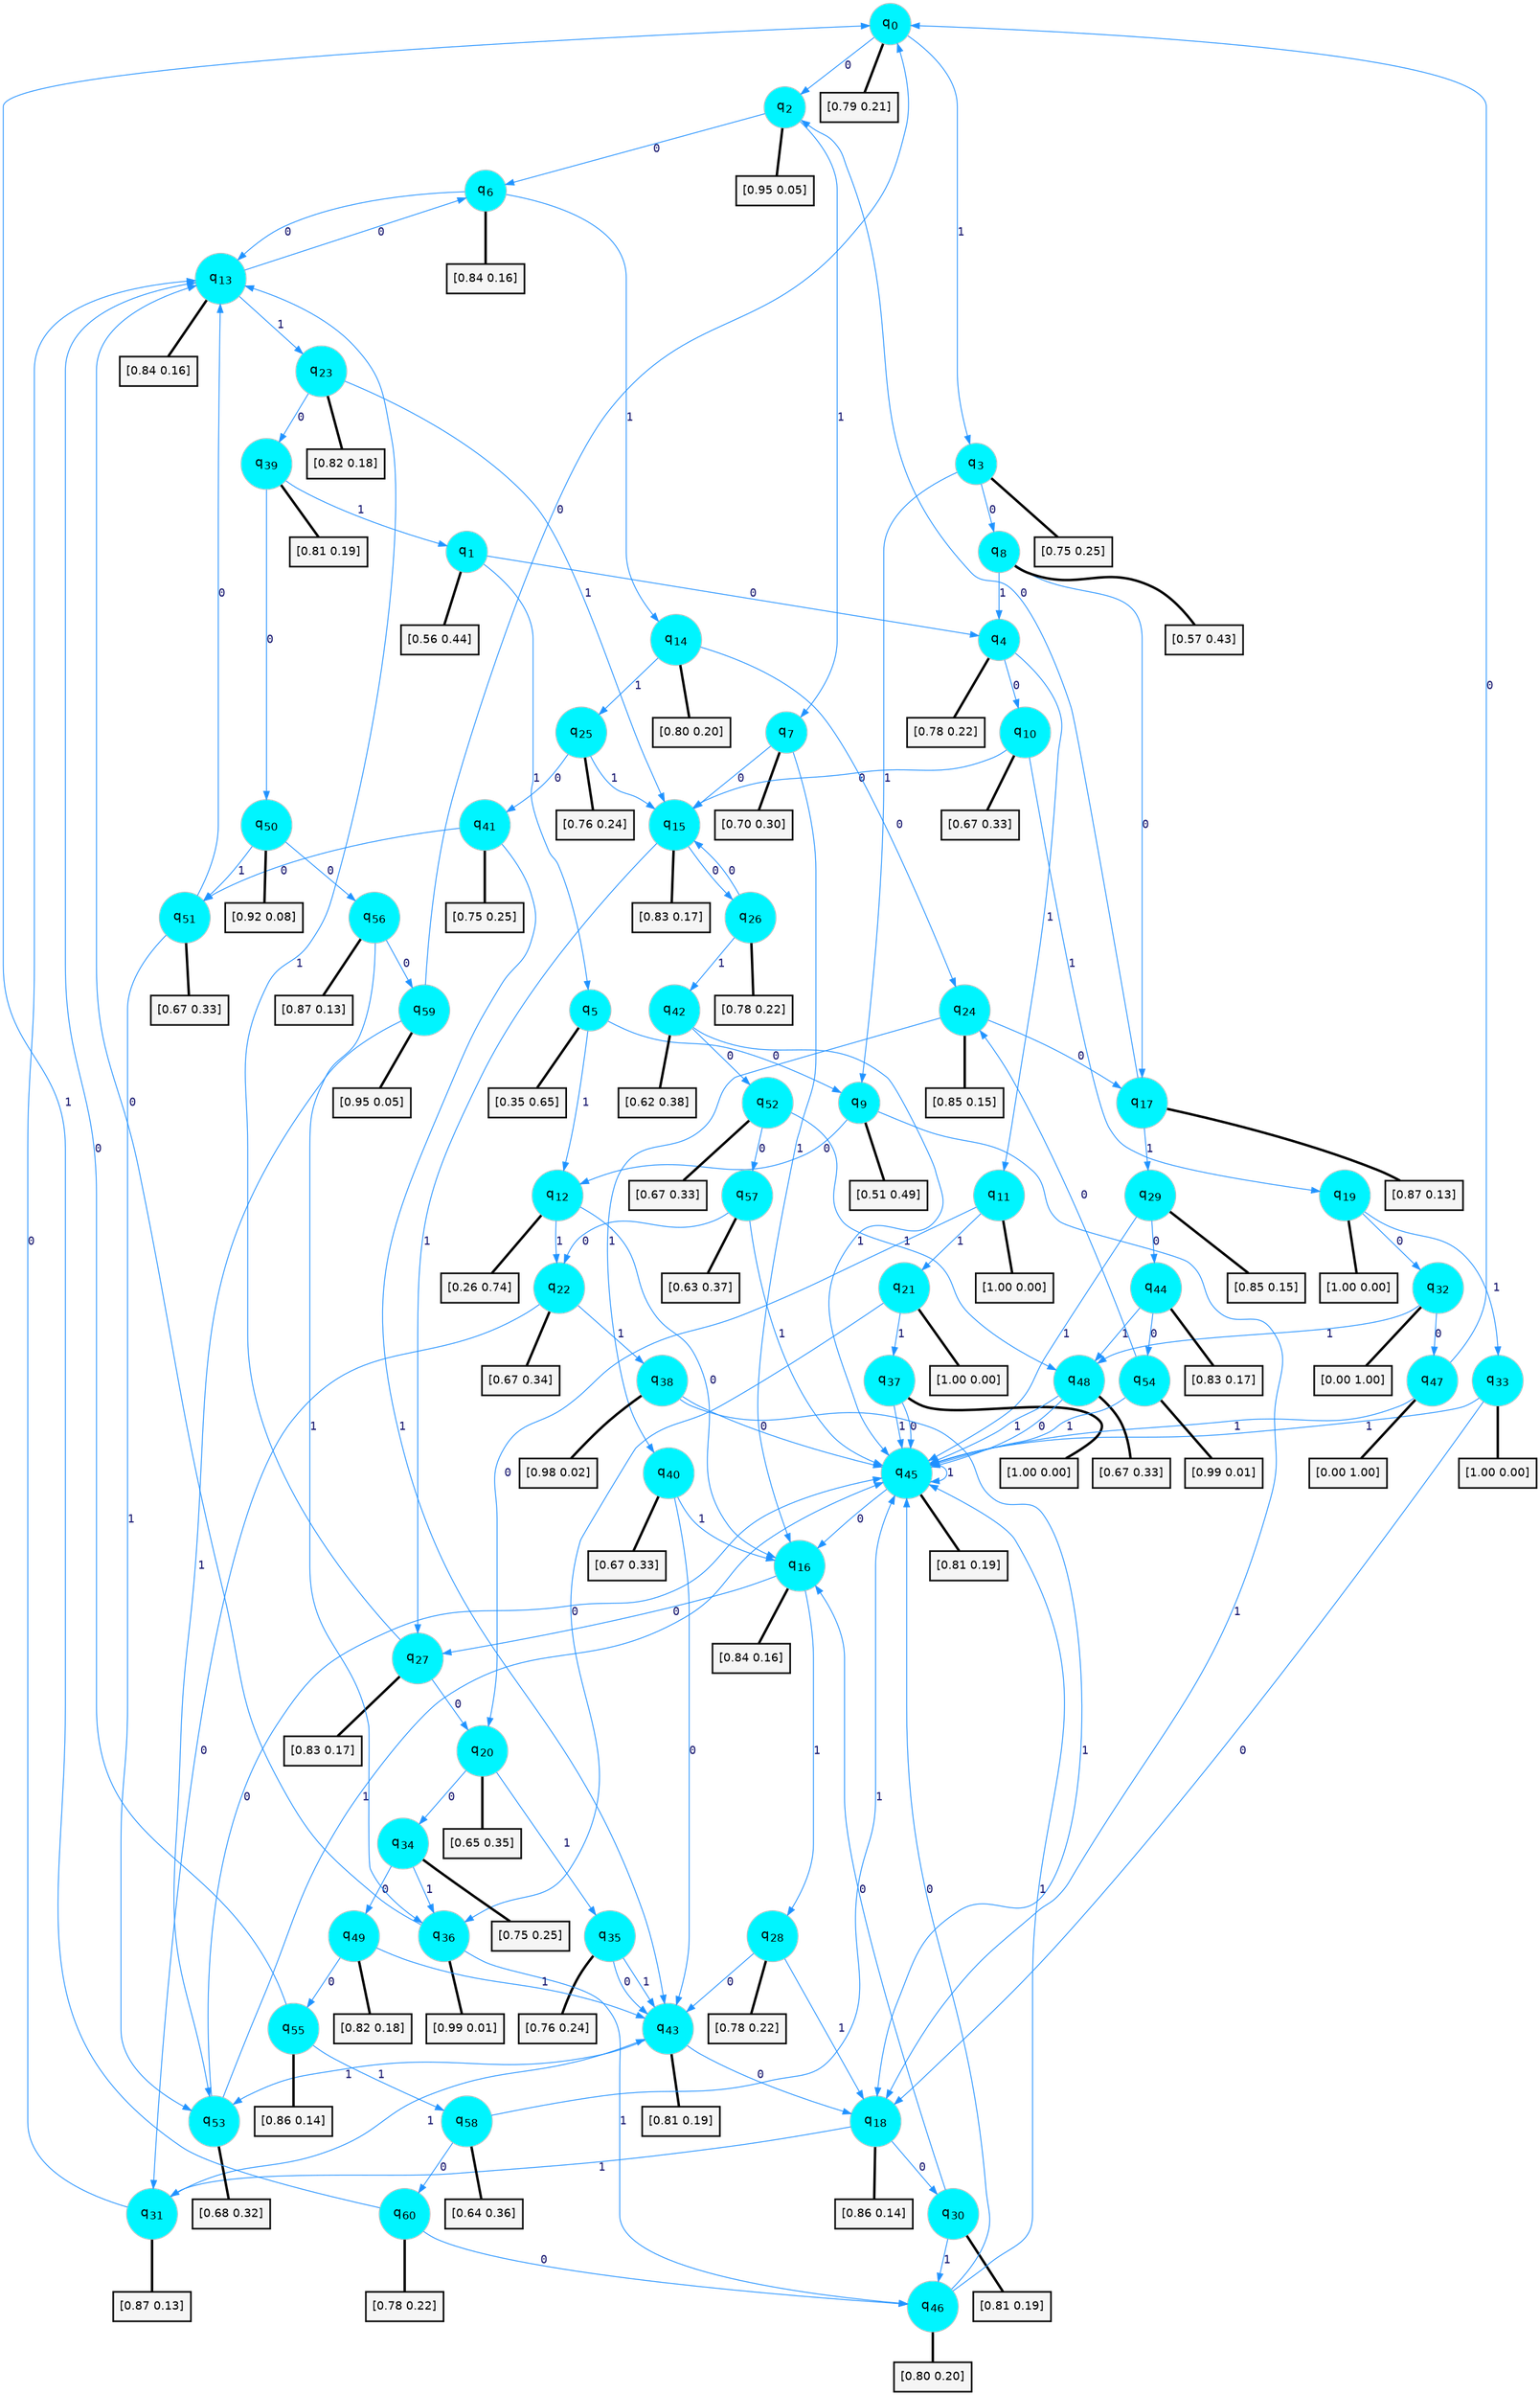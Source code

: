 digraph G {
graph [
bgcolor=transparent, dpi=300, rankdir=TD, size="40,25"];
node [
color=gray, fillcolor=turquoise1, fontcolor=black, fontname=Helvetica, fontsize=16, fontweight=bold, shape=circle, style=filled];
edge [
arrowsize=1, color=dodgerblue1, fontcolor=midnightblue, fontname=courier, fontweight=bold, penwidth=1, style=solid, weight=20];
0[label=<q<SUB>0</SUB>>];
1[label=<q<SUB>1</SUB>>];
2[label=<q<SUB>2</SUB>>];
3[label=<q<SUB>3</SUB>>];
4[label=<q<SUB>4</SUB>>];
5[label=<q<SUB>5</SUB>>];
6[label=<q<SUB>6</SUB>>];
7[label=<q<SUB>7</SUB>>];
8[label=<q<SUB>8</SUB>>];
9[label=<q<SUB>9</SUB>>];
10[label=<q<SUB>10</SUB>>];
11[label=<q<SUB>11</SUB>>];
12[label=<q<SUB>12</SUB>>];
13[label=<q<SUB>13</SUB>>];
14[label=<q<SUB>14</SUB>>];
15[label=<q<SUB>15</SUB>>];
16[label=<q<SUB>16</SUB>>];
17[label=<q<SUB>17</SUB>>];
18[label=<q<SUB>18</SUB>>];
19[label=<q<SUB>19</SUB>>];
20[label=<q<SUB>20</SUB>>];
21[label=<q<SUB>21</SUB>>];
22[label=<q<SUB>22</SUB>>];
23[label=<q<SUB>23</SUB>>];
24[label=<q<SUB>24</SUB>>];
25[label=<q<SUB>25</SUB>>];
26[label=<q<SUB>26</SUB>>];
27[label=<q<SUB>27</SUB>>];
28[label=<q<SUB>28</SUB>>];
29[label=<q<SUB>29</SUB>>];
30[label=<q<SUB>30</SUB>>];
31[label=<q<SUB>31</SUB>>];
32[label=<q<SUB>32</SUB>>];
33[label=<q<SUB>33</SUB>>];
34[label=<q<SUB>34</SUB>>];
35[label=<q<SUB>35</SUB>>];
36[label=<q<SUB>36</SUB>>];
37[label=<q<SUB>37</SUB>>];
38[label=<q<SUB>38</SUB>>];
39[label=<q<SUB>39</SUB>>];
40[label=<q<SUB>40</SUB>>];
41[label=<q<SUB>41</SUB>>];
42[label=<q<SUB>42</SUB>>];
43[label=<q<SUB>43</SUB>>];
44[label=<q<SUB>44</SUB>>];
45[label=<q<SUB>45</SUB>>];
46[label=<q<SUB>46</SUB>>];
47[label=<q<SUB>47</SUB>>];
48[label=<q<SUB>48</SUB>>];
49[label=<q<SUB>49</SUB>>];
50[label=<q<SUB>50</SUB>>];
51[label=<q<SUB>51</SUB>>];
52[label=<q<SUB>52</SUB>>];
53[label=<q<SUB>53</SUB>>];
54[label=<q<SUB>54</SUB>>];
55[label=<q<SUB>55</SUB>>];
56[label=<q<SUB>56</SUB>>];
57[label=<q<SUB>57</SUB>>];
58[label=<q<SUB>58</SUB>>];
59[label=<q<SUB>59</SUB>>];
60[label=<q<SUB>60</SUB>>];
61[label="[0.79 0.21]", shape=box,fontcolor=black, fontname=Helvetica, fontsize=14, penwidth=2, fillcolor=whitesmoke,color=black];
62[label="[0.56 0.44]", shape=box,fontcolor=black, fontname=Helvetica, fontsize=14, penwidth=2, fillcolor=whitesmoke,color=black];
63[label="[0.95 0.05]", shape=box,fontcolor=black, fontname=Helvetica, fontsize=14, penwidth=2, fillcolor=whitesmoke,color=black];
64[label="[0.75 0.25]", shape=box,fontcolor=black, fontname=Helvetica, fontsize=14, penwidth=2, fillcolor=whitesmoke,color=black];
65[label="[0.78 0.22]", shape=box,fontcolor=black, fontname=Helvetica, fontsize=14, penwidth=2, fillcolor=whitesmoke,color=black];
66[label="[0.35 0.65]", shape=box,fontcolor=black, fontname=Helvetica, fontsize=14, penwidth=2, fillcolor=whitesmoke,color=black];
67[label="[0.84 0.16]", shape=box,fontcolor=black, fontname=Helvetica, fontsize=14, penwidth=2, fillcolor=whitesmoke,color=black];
68[label="[0.70 0.30]", shape=box,fontcolor=black, fontname=Helvetica, fontsize=14, penwidth=2, fillcolor=whitesmoke,color=black];
69[label="[0.57 0.43]", shape=box,fontcolor=black, fontname=Helvetica, fontsize=14, penwidth=2, fillcolor=whitesmoke,color=black];
70[label="[0.51 0.49]", shape=box,fontcolor=black, fontname=Helvetica, fontsize=14, penwidth=2, fillcolor=whitesmoke,color=black];
71[label="[0.67 0.33]", shape=box,fontcolor=black, fontname=Helvetica, fontsize=14, penwidth=2, fillcolor=whitesmoke,color=black];
72[label="[1.00 0.00]", shape=box,fontcolor=black, fontname=Helvetica, fontsize=14, penwidth=2, fillcolor=whitesmoke,color=black];
73[label="[0.26 0.74]", shape=box,fontcolor=black, fontname=Helvetica, fontsize=14, penwidth=2, fillcolor=whitesmoke,color=black];
74[label="[0.84 0.16]", shape=box,fontcolor=black, fontname=Helvetica, fontsize=14, penwidth=2, fillcolor=whitesmoke,color=black];
75[label="[0.80 0.20]", shape=box,fontcolor=black, fontname=Helvetica, fontsize=14, penwidth=2, fillcolor=whitesmoke,color=black];
76[label="[0.83 0.17]", shape=box,fontcolor=black, fontname=Helvetica, fontsize=14, penwidth=2, fillcolor=whitesmoke,color=black];
77[label="[0.84 0.16]", shape=box,fontcolor=black, fontname=Helvetica, fontsize=14, penwidth=2, fillcolor=whitesmoke,color=black];
78[label="[0.87 0.13]", shape=box,fontcolor=black, fontname=Helvetica, fontsize=14, penwidth=2, fillcolor=whitesmoke,color=black];
79[label="[0.86 0.14]", shape=box,fontcolor=black, fontname=Helvetica, fontsize=14, penwidth=2, fillcolor=whitesmoke,color=black];
80[label="[1.00 0.00]", shape=box,fontcolor=black, fontname=Helvetica, fontsize=14, penwidth=2, fillcolor=whitesmoke,color=black];
81[label="[0.65 0.35]", shape=box,fontcolor=black, fontname=Helvetica, fontsize=14, penwidth=2, fillcolor=whitesmoke,color=black];
82[label="[1.00 0.00]", shape=box,fontcolor=black, fontname=Helvetica, fontsize=14, penwidth=2, fillcolor=whitesmoke,color=black];
83[label="[0.67 0.34]", shape=box,fontcolor=black, fontname=Helvetica, fontsize=14, penwidth=2, fillcolor=whitesmoke,color=black];
84[label="[0.82 0.18]", shape=box,fontcolor=black, fontname=Helvetica, fontsize=14, penwidth=2, fillcolor=whitesmoke,color=black];
85[label="[0.85 0.15]", shape=box,fontcolor=black, fontname=Helvetica, fontsize=14, penwidth=2, fillcolor=whitesmoke,color=black];
86[label="[0.76 0.24]", shape=box,fontcolor=black, fontname=Helvetica, fontsize=14, penwidth=2, fillcolor=whitesmoke,color=black];
87[label="[0.78 0.22]", shape=box,fontcolor=black, fontname=Helvetica, fontsize=14, penwidth=2, fillcolor=whitesmoke,color=black];
88[label="[0.83 0.17]", shape=box,fontcolor=black, fontname=Helvetica, fontsize=14, penwidth=2, fillcolor=whitesmoke,color=black];
89[label="[0.78 0.22]", shape=box,fontcolor=black, fontname=Helvetica, fontsize=14, penwidth=2, fillcolor=whitesmoke,color=black];
90[label="[0.85 0.15]", shape=box,fontcolor=black, fontname=Helvetica, fontsize=14, penwidth=2, fillcolor=whitesmoke,color=black];
91[label="[0.81 0.19]", shape=box,fontcolor=black, fontname=Helvetica, fontsize=14, penwidth=2, fillcolor=whitesmoke,color=black];
92[label="[0.87 0.13]", shape=box,fontcolor=black, fontname=Helvetica, fontsize=14, penwidth=2, fillcolor=whitesmoke,color=black];
93[label="[0.00 1.00]", shape=box,fontcolor=black, fontname=Helvetica, fontsize=14, penwidth=2, fillcolor=whitesmoke,color=black];
94[label="[1.00 0.00]", shape=box,fontcolor=black, fontname=Helvetica, fontsize=14, penwidth=2, fillcolor=whitesmoke,color=black];
95[label="[0.75 0.25]", shape=box,fontcolor=black, fontname=Helvetica, fontsize=14, penwidth=2, fillcolor=whitesmoke,color=black];
96[label="[0.76 0.24]", shape=box,fontcolor=black, fontname=Helvetica, fontsize=14, penwidth=2, fillcolor=whitesmoke,color=black];
97[label="[0.99 0.01]", shape=box,fontcolor=black, fontname=Helvetica, fontsize=14, penwidth=2, fillcolor=whitesmoke,color=black];
98[label="[1.00 0.00]", shape=box,fontcolor=black, fontname=Helvetica, fontsize=14, penwidth=2, fillcolor=whitesmoke,color=black];
99[label="[0.98 0.02]", shape=box,fontcolor=black, fontname=Helvetica, fontsize=14, penwidth=2, fillcolor=whitesmoke,color=black];
100[label="[0.81 0.19]", shape=box,fontcolor=black, fontname=Helvetica, fontsize=14, penwidth=2, fillcolor=whitesmoke,color=black];
101[label="[0.67 0.33]", shape=box,fontcolor=black, fontname=Helvetica, fontsize=14, penwidth=2, fillcolor=whitesmoke,color=black];
102[label="[0.75 0.25]", shape=box,fontcolor=black, fontname=Helvetica, fontsize=14, penwidth=2, fillcolor=whitesmoke,color=black];
103[label="[0.62 0.38]", shape=box,fontcolor=black, fontname=Helvetica, fontsize=14, penwidth=2, fillcolor=whitesmoke,color=black];
104[label="[0.81 0.19]", shape=box,fontcolor=black, fontname=Helvetica, fontsize=14, penwidth=2, fillcolor=whitesmoke,color=black];
105[label="[0.83 0.17]", shape=box,fontcolor=black, fontname=Helvetica, fontsize=14, penwidth=2, fillcolor=whitesmoke,color=black];
106[label="[0.81 0.19]", shape=box,fontcolor=black, fontname=Helvetica, fontsize=14, penwidth=2, fillcolor=whitesmoke,color=black];
107[label="[0.80 0.20]", shape=box,fontcolor=black, fontname=Helvetica, fontsize=14, penwidth=2, fillcolor=whitesmoke,color=black];
108[label="[0.00 1.00]", shape=box,fontcolor=black, fontname=Helvetica, fontsize=14, penwidth=2, fillcolor=whitesmoke,color=black];
109[label="[0.67 0.33]", shape=box,fontcolor=black, fontname=Helvetica, fontsize=14, penwidth=2, fillcolor=whitesmoke,color=black];
110[label="[0.82 0.18]", shape=box,fontcolor=black, fontname=Helvetica, fontsize=14, penwidth=2, fillcolor=whitesmoke,color=black];
111[label="[0.92 0.08]", shape=box,fontcolor=black, fontname=Helvetica, fontsize=14, penwidth=2, fillcolor=whitesmoke,color=black];
112[label="[0.67 0.33]", shape=box,fontcolor=black, fontname=Helvetica, fontsize=14, penwidth=2, fillcolor=whitesmoke,color=black];
113[label="[0.67 0.33]", shape=box,fontcolor=black, fontname=Helvetica, fontsize=14, penwidth=2, fillcolor=whitesmoke,color=black];
114[label="[0.68 0.32]", shape=box,fontcolor=black, fontname=Helvetica, fontsize=14, penwidth=2, fillcolor=whitesmoke,color=black];
115[label="[0.99 0.01]", shape=box,fontcolor=black, fontname=Helvetica, fontsize=14, penwidth=2, fillcolor=whitesmoke,color=black];
116[label="[0.86 0.14]", shape=box,fontcolor=black, fontname=Helvetica, fontsize=14, penwidth=2, fillcolor=whitesmoke,color=black];
117[label="[0.87 0.13]", shape=box,fontcolor=black, fontname=Helvetica, fontsize=14, penwidth=2, fillcolor=whitesmoke,color=black];
118[label="[0.63 0.37]", shape=box,fontcolor=black, fontname=Helvetica, fontsize=14, penwidth=2, fillcolor=whitesmoke,color=black];
119[label="[0.64 0.36]", shape=box,fontcolor=black, fontname=Helvetica, fontsize=14, penwidth=2, fillcolor=whitesmoke,color=black];
120[label="[0.95 0.05]", shape=box,fontcolor=black, fontname=Helvetica, fontsize=14, penwidth=2, fillcolor=whitesmoke,color=black];
121[label="[0.78 0.22]", shape=box,fontcolor=black, fontname=Helvetica, fontsize=14, penwidth=2, fillcolor=whitesmoke,color=black];
0->2 [label=0];
0->3 [label=1];
0->61 [arrowhead=none, penwidth=3,color=black];
1->4 [label=0];
1->5 [label=1];
1->62 [arrowhead=none, penwidth=3,color=black];
2->6 [label=0];
2->7 [label=1];
2->63 [arrowhead=none, penwidth=3,color=black];
3->8 [label=0];
3->9 [label=1];
3->64 [arrowhead=none, penwidth=3,color=black];
4->10 [label=0];
4->11 [label=1];
4->65 [arrowhead=none, penwidth=3,color=black];
5->9 [label=0];
5->12 [label=1];
5->66 [arrowhead=none, penwidth=3,color=black];
6->13 [label=0];
6->14 [label=1];
6->67 [arrowhead=none, penwidth=3,color=black];
7->15 [label=0];
7->16 [label=1];
7->68 [arrowhead=none, penwidth=3,color=black];
8->17 [label=0];
8->4 [label=1];
8->69 [arrowhead=none, penwidth=3,color=black];
9->12 [label=0];
9->18 [label=1];
9->70 [arrowhead=none, penwidth=3,color=black];
10->15 [label=0];
10->19 [label=1];
10->71 [arrowhead=none, penwidth=3,color=black];
11->20 [label=0];
11->21 [label=1];
11->72 [arrowhead=none, penwidth=3,color=black];
12->16 [label=0];
12->22 [label=1];
12->73 [arrowhead=none, penwidth=3,color=black];
13->6 [label=0];
13->23 [label=1];
13->74 [arrowhead=none, penwidth=3,color=black];
14->24 [label=0];
14->25 [label=1];
14->75 [arrowhead=none, penwidth=3,color=black];
15->26 [label=0];
15->27 [label=1];
15->76 [arrowhead=none, penwidth=3,color=black];
16->27 [label=0];
16->28 [label=1];
16->77 [arrowhead=none, penwidth=3,color=black];
17->2 [label=0];
17->29 [label=1];
17->78 [arrowhead=none, penwidth=3,color=black];
18->30 [label=0];
18->31 [label=1];
18->79 [arrowhead=none, penwidth=3,color=black];
19->32 [label=0];
19->33 [label=1];
19->80 [arrowhead=none, penwidth=3,color=black];
20->34 [label=0];
20->35 [label=1];
20->81 [arrowhead=none, penwidth=3,color=black];
21->36 [label=0];
21->37 [label=1];
21->82 [arrowhead=none, penwidth=3,color=black];
22->31 [label=0];
22->38 [label=1];
22->83 [arrowhead=none, penwidth=3,color=black];
23->39 [label=0];
23->15 [label=1];
23->84 [arrowhead=none, penwidth=3,color=black];
24->17 [label=0];
24->40 [label=1];
24->85 [arrowhead=none, penwidth=3,color=black];
25->41 [label=0];
25->15 [label=1];
25->86 [arrowhead=none, penwidth=3,color=black];
26->15 [label=0];
26->42 [label=1];
26->87 [arrowhead=none, penwidth=3,color=black];
27->20 [label=0];
27->13 [label=1];
27->88 [arrowhead=none, penwidth=3,color=black];
28->43 [label=0];
28->18 [label=1];
28->89 [arrowhead=none, penwidth=3,color=black];
29->44 [label=0];
29->45 [label=1];
29->90 [arrowhead=none, penwidth=3,color=black];
30->16 [label=0];
30->46 [label=1];
30->91 [arrowhead=none, penwidth=3,color=black];
31->13 [label=0];
31->43 [label=1];
31->92 [arrowhead=none, penwidth=3,color=black];
32->47 [label=0];
32->48 [label=1];
32->93 [arrowhead=none, penwidth=3,color=black];
33->18 [label=0];
33->45 [label=1];
33->94 [arrowhead=none, penwidth=3,color=black];
34->49 [label=0];
34->36 [label=1];
34->95 [arrowhead=none, penwidth=3,color=black];
35->43 [label=0];
35->43 [label=1];
35->96 [arrowhead=none, penwidth=3,color=black];
36->13 [label=0];
36->46 [label=1];
36->97 [arrowhead=none, penwidth=3,color=black];
37->45 [label=0];
37->45 [label=1];
37->98 [arrowhead=none, penwidth=3,color=black];
38->45 [label=0];
38->18 [label=1];
38->99 [arrowhead=none, penwidth=3,color=black];
39->50 [label=0];
39->1 [label=1];
39->100 [arrowhead=none, penwidth=3,color=black];
40->43 [label=0];
40->16 [label=1];
40->101 [arrowhead=none, penwidth=3,color=black];
41->51 [label=0];
41->43 [label=1];
41->102 [arrowhead=none, penwidth=3,color=black];
42->52 [label=0];
42->45 [label=1];
42->103 [arrowhead=none, penwidth=3,color=black];
43->18 [label=0];
43->53 [label=1];
43->104 [arrowhead=none, penwidth=3,color=black];
44->54 [label=0];
44->48 [label=1];
44->105 [arrowhead=none, penwidth=3,color=black];
45->16 [label=0];
45->45 [label=1];
45->106 [arrowhead=none, penwidth=3,color=black];
46->45 [label=0];
46->45 [label=1];
46->107 [arrowhead=none, penwidth=3,color=black];
47->0 [label=0];
47->45 [label=1];
47->108 [arrowhead=none, penwidth=3,color=black];
48->45 [label=0];
48->45 [label=1];
48->109 [arrowhead=none, penwidth=3,color=black];
49->55 [label=0];
49->43 [label=1];
49->110 [arrowhead=none, penwidth=3,color=black];
50->56 [label=0];
50->51 [label=1];
50->111 [arrowhead=none, penwidth=3,color=black];
51->13 [label=0];
51->53 [label=1];
51->112 [arrowhead=none, penwidth=3,color=black];
52->57 [label=0];
52->48 [label=1];
52->113 [arrowhead=none, penwidth=3,color=black];
53->45 [label=0];
53->45 [label=1];
53->114 [arrowhead=none, penwidth=3,color=black];
54->24 [label=0];
54->45 [label=1];
54->115 [arrowhead=none, penwidth=3,color=black];
55->13 [label=0];
55->58 [label=1];
55->116 [arrowhead=none, penwidth=3,color=black];
56->59 [label=0];
56->36 [label=1];
56->117 [arrowhead=none, penwidth=3,color=black];
57->22 [label=0];
57->45 [label=1];
57->118 [arrowhead=none, penwidth=3,color=black];
58->60 [label=0];
58->45 [label=1];
58->119 [arrowhead=none, penwidth=3,color=black];
59->0 [label=0];
59->53 [label=1];
59->120 [arrowhead=none, penwidth=3,color=black];
60->46 [label=0];
60->0 [label=1];
60->121 [arrowhead=none, penwidth=3,color=black];
}

